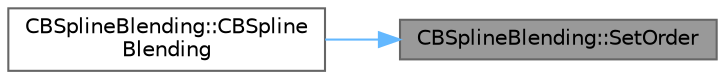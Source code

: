 digraph "CBSplineBlending::SetOrder"
{
 // LATEX_PDF_SIZE
  bgcolor="transparent";
  edge [fontname=Helvetica,fontsize=10,labelfontname=Helvetica,labelfontsize=10];
  node [fontname=Helvetica,fontsize=10,shape=box,height=0.2,width=0.4];
  rankdir="RL";
  Node1 [id="Node000001",label="CBSplineBlending::SetOrder",height=0.2,width=0.4,color="gray40", fillcolor="grey60", style="filled", fontcolor="black",tooltip="Set the order and number of control points."];
  Node1 -> Node2 [id="edge1_Node000001_Node000002",dir="back",color="steelblue1",style="solid",tooltip=" "];
  Node2 [id="Node000002",label="CBSplineBlending::CBSpline\lBlending",height=0.2,width=0.4,color="grey40", fillcolor="white", style="filled",URL="$classCBSplineBlending.html#a611cfd699c022a1ae2f2d733ce8d2bd8",tooltip="Constructor of the class."];
}
